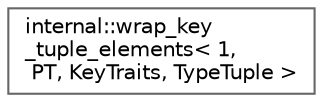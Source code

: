 digraph "类继承关系图"
{
 // LATEX_PDF_SIZE
  bgcolor="transparent";
  edge [fontname=Helvetica,fontsize=10,labelfontname=Helvetica,labelfontsize=10];
  node [fontname=Helvetica,fontsize=10,shape=box,height=0.2,width=0.4];
  rankdir="LR";
  Node0 [id="Node000000",label="internal::wrap_key\l_tuple_elements\< 1,\l PT, KeyTraits, TypeTuple \>",height=0.2,width=0.4,color="grey40", fillcolor="white", style="filled",URL="$structinternal_1_1wrap__key__tuple__elements_3_011_00_01_p_t_00_01_key_traits_00_01_type_tuple_01_4.html",tooltip=" "];
}
